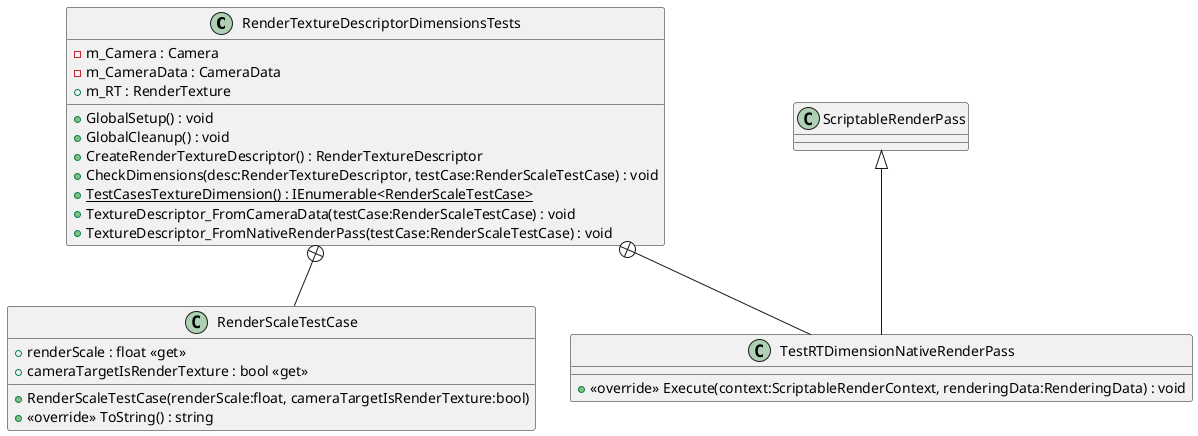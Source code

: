@startuml
class RenderTextureDescriptorDimensionsTests {
    - m_Camera : Camera
    - m_CameraData : CameraData
    + m_RT : RenderTexture
    + GlobalSetup() : void
    + GlobalCleanup() : void
    + CreateRenderTextureDescriptor() : RenderTextureDescriptor
    + CheckDimensions(desc:RenderTextureDescriptor, testCase:RenderScaleTestCase) : void
    + {static} TestCasesTextureDimension() : IEnumerable<RenderScaleTestCase>
    + TextureDescriptor_FromCameraData(testCase:RenderScaleTestCase) : void
    + TextureDescriptor_FromNativeRenderPass(testCase:RenderScaleTestCase) : void
}
class RenderScaleTestCase {
    + renderScale : float <<get>>
    + cameraTargetIsRenderTexture : bool <<get>>
    + RenderScaleTestCase(renderScale:float, cameraTargetIsRenderTexture:bool)
    + <<override>> ToString() : string
}
class TestRTDimensionNativeRenderPass {
    + <<override>> Execute(context:ScriptableRenderContext, renderingData:RenderingData) : void
}
RenderTextureDescriptorDimensionsTests +-- RenderScaleTestCase
RenderTextureDescriptorDimensionsTests +-- TestRTDimensionNativeRenderPass
ScriptableRenderPass <|-- TestRTDimensionNativeRenderPass
@enduml
